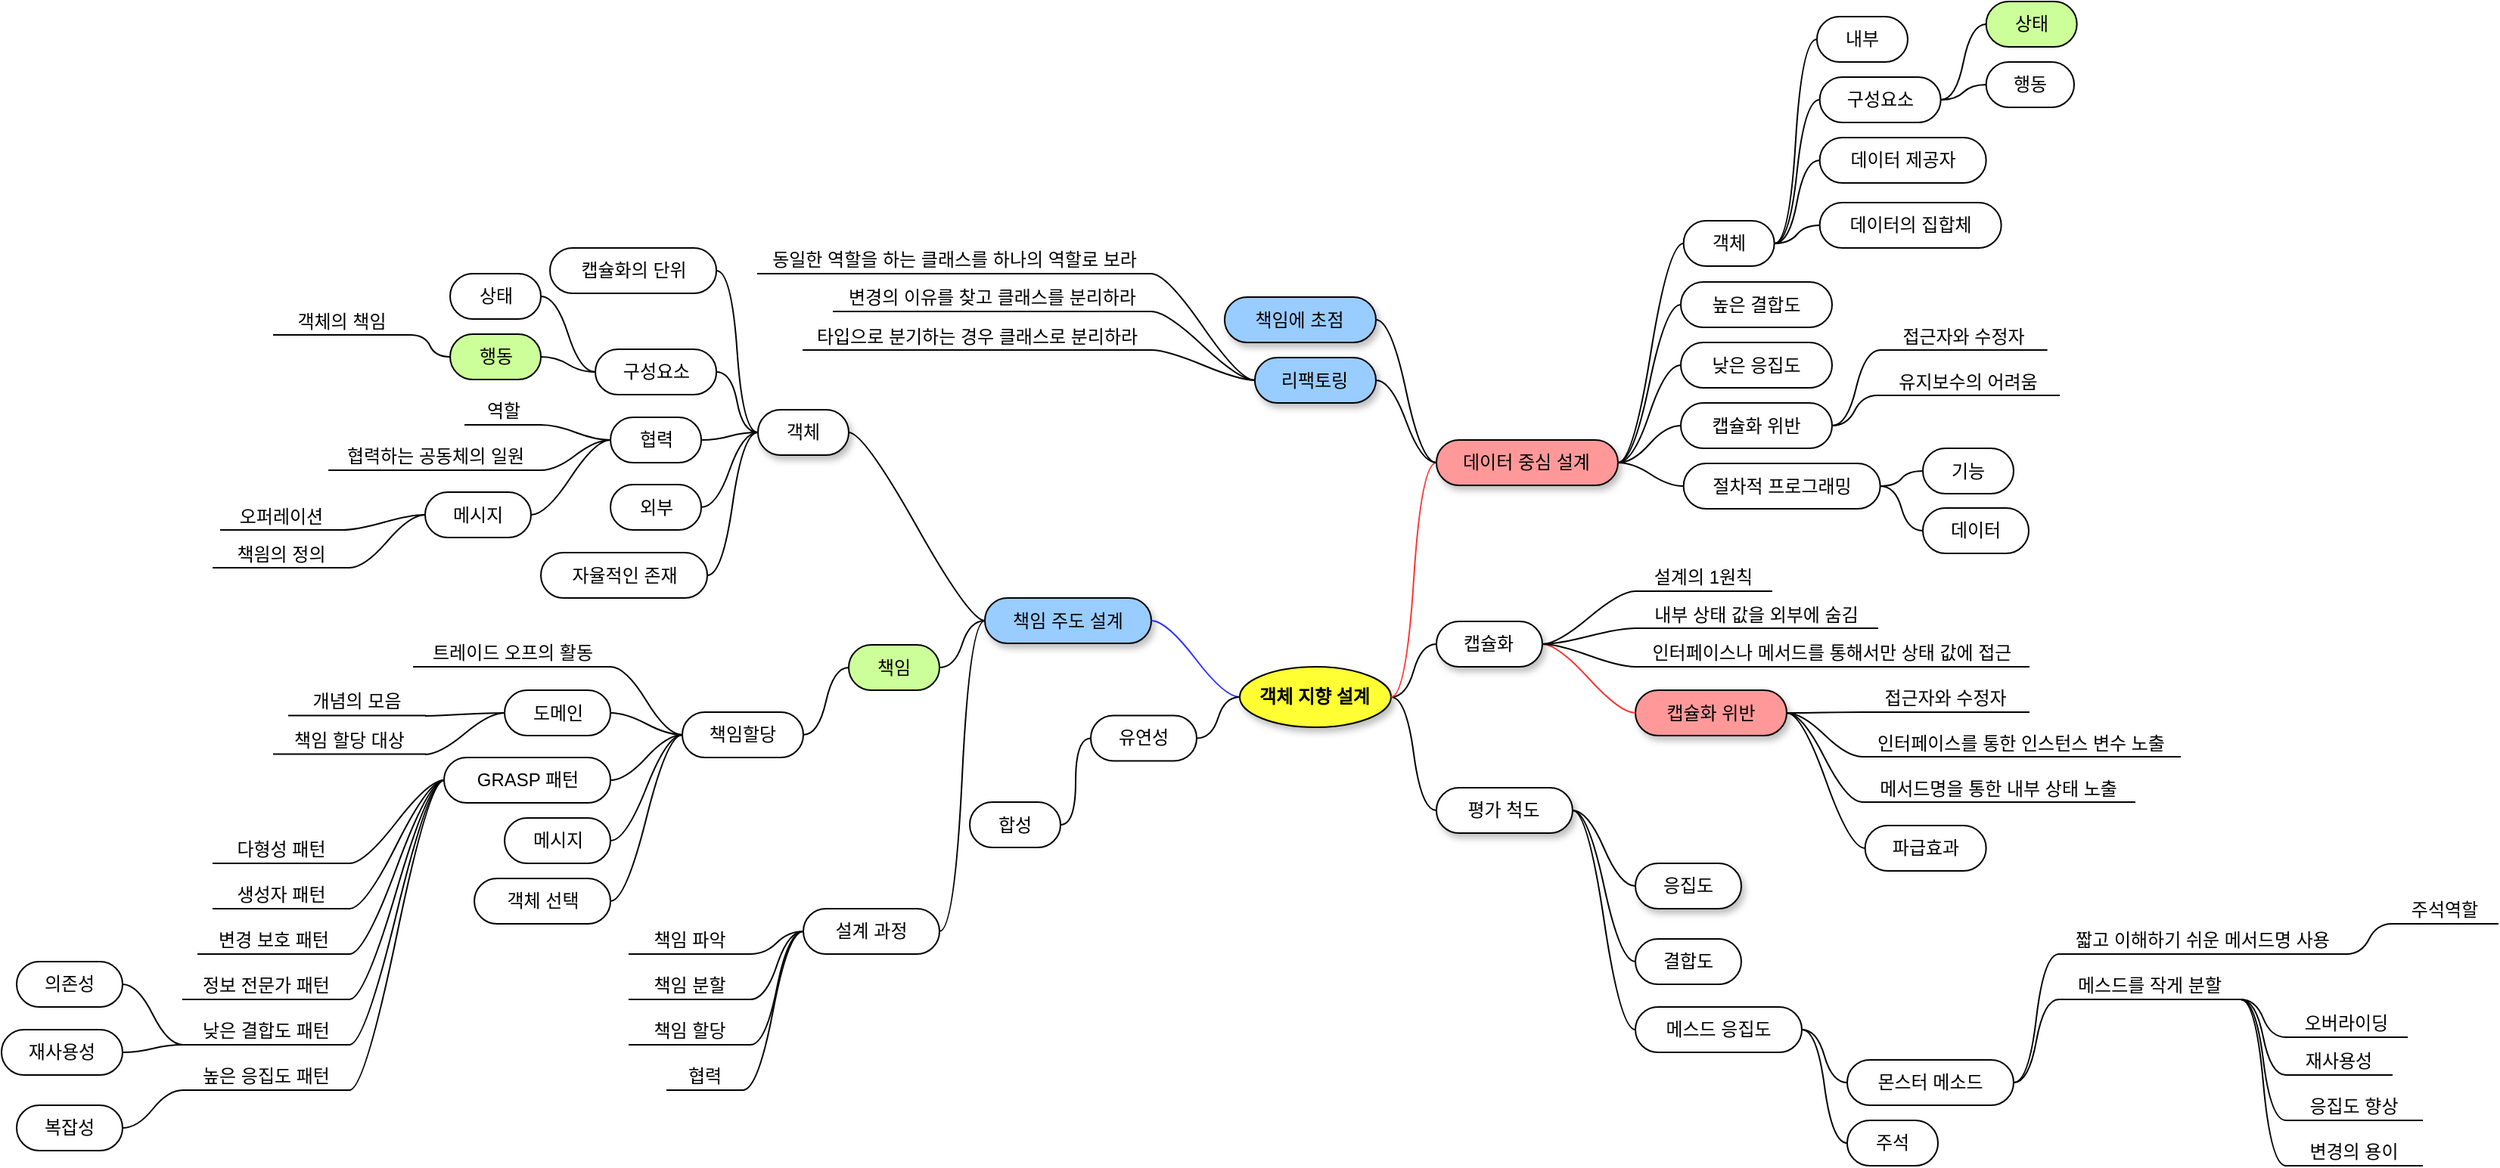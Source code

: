 <mxfile version="12.6.5" type="device"><diagram id="__2fadc-JS_HNu0wfMdH" name="페이지-1"><mxGraphModel dx="2013" dy="680" grid="1" gridSize="10" guides="1" tooltips="1" connect="1" arrows="1" fold="1" page="1" pageScale="1" pageWidth="827" pageHeight="1169" math="0" shadow="0"><root><mxCell id="0"/><mxCell id="1" parent="0"/><mxCell id="tMgQGZpcPDJn1_F4oKMe-5" value="&lt;b&gt;객체 지향 설계&lt;/b&gt;" style="ellipse;whiteSpace=wrap;html=1;align=center;container=1;recursiveResize=0;treeFolding=1;treeMoving=1;fillColor=#FFFF33;shadow=1;" parent="1" vertex="1"><mxGeometry x="778.47" y="540" width="100" height="40" as="geometry"/></mxCell><mxCell id="tMgQGZpcPDJn1_F4oKMe-6" value="캡슐화" style="whiteSpace=wrap;html=1;rounded=1;arcSize=50;align=center;verticalAlign=middle;container=1;recursiveResize=0;strokeWidth=1;autosize=1;spacing=4;treeFolding=1;treeMoving=1;shadow=1;" parent="1" vertex="1"><mxGeometry x="908.47" y="510" width="70" height="30" as="geometry"/></mxCell><mxCell id="tMgQGZpcPDJn1_F4oKMe-7" value="" style="edgeStyle=entityRelationEdgeStyle;startArrow=none;endArrow=none;segment=10;curved=1;exitX=1;exitY=0.5;exitDx=0;exitDy=0;" parent="1" source="tMgQGZpcPDJn1_F4oKMe-5" target="tMgQGZpcPDJn1_F4oKMe-6" edge="1"><mxGeometry relative="1" as="geometry"><mxPoint x="738.47" y="640" as="sourcePoint"/></mxGeometry></mxCell><mxCell id="tMgQGZpcPDJn1_F4oKMe-9" value="객체" style="whiteSpace=wrap;html=1;rounded=1;arcSize=50;align=center;verticalAlign=middle;container=1;recursiveResize=0;strokeWidth=1;autosize=1;spacing=4;treeFolding=1;treeMoving=1;shadow=1;" parent="1" vertex="1"><mxGeometry x="460" y="370" width="60" height="30" as="geometry"/></mxCell><mxCell id="tMgQGZpcPDJn1_F4oKMe-10" value="" style="edgeStyle=entityRelationEdgeStyle;startArrow=none;endArrow=none;segment=10;curved=1;" parent="1" source="tMgQGZpcPDJn1_F4oKMe-83" target="tMgQGZpcPDJn1_F4oKMe-9" edge="1"><mxGeometry relative="1" as="geometry"><mxPoint x="738.47" y="640" as="sourcePoint"/></mxGeometry></mxCell><mxCell id="tMgQGZpcPDJn1_F4oKMe-16" value="상태" style="whiteSpace=wrap;html=1;rounded=1;arcSize=50;align=center;verticalAlign=middle;container=1;recursiveResize=0;strokeWidth=1;autosize=1;spacing=4;treeFolding=1;treeMoving=1;" parent="1" vertex="1"><mxGeometry x="256.53" y="280" width="60" height="30" as="geometry"/></mxCell><mxCell id="tMgQGZpcPDJn1_F4oKMe-17" value="" style="edgeStyle=entityRelationEdgeStyle;startArrow=none;endArrow=none;segment=10;curved=1;" parent="1" source="tMgQGZpcPDJn1_F4oKMe-59" target="tMgQGZpcPDJn1_F4oKMe-16" edge="1"><mxGeometry relative="1" as="geometry"><mxPoint x="416.53" y="510" as="sourcePoint"/></mxGeometry></mxCell><mxCell id="tMgQGZpcPDJn1_F4oKMe-21" value="설계의 1원칙" style="whiteSpace=wrap;html=1;shape=partialRectangle;top=0;left=0;bottom=1;right=0;points=[[0,1],[1,1]];strokeColor=#000000;fillColor=none;align=center;verticalAlign=bottom;routingCenterY=0.5;snapToPoint=1;container=1;recursiveResize=0;autosize=1;treeFolding=1;treeMoving=1;" parent="1" vertex="1"><mxGeometry x="1040" y="470" width="90" height="20" as="geometry"/></mxCell><mxCell id="tMgQGZpcPDJn1_F4oKMe-22" value="" style="edgeStyle=entityRelationEdgeStyle;startArrow=none;endArrow=none;segment=10;curved=1;exitX=1;exitY=0.5;exitDx=0;exitDy=0;" parent="1" source="tMgQGZpcPDJn1_F4oKMe-6" target="tMgQGZpcPDJn1_F4oKMe-21" edge="1"><mxGeometry relative="1" as="geometry"><mxPoint x="525" y="640" as="sourcePoint"/></mxGeometry></mxCell><mxCell id="tMgQGZpcPDJn1_F4oKMe-23" value="행동" style="whiteSpace=wrap;html=1;rounded=1;arcSize=50;align=center;verticalAlign=middle;container=1;recursiveResize=0;strokeWidth=1;autosize=1;spacing=4;treeFolding=1;treeMoving=1;fillColor=#CCFF99;" parent="1" vertex="1"><mxGeometry x="256.53" y="320" width="60" height="30" as="geometry"/></mxCell><mxCell id="tMgQGZpcPDJn1_F4oKMe-24" value="" style="edgeStyle=entityRelationEdgeStyle;startArrow=none;endArrow=none;segment=10;curved=1;" parent="1" source="tMgQGZpcPDJn1_F4oKMe-59" target="tMgQGZpcPDJn1_F4oKMe-23" edge="1"><mxGeometry relative="1" as="geometry"><mxPoint x="326.53" y="510" as="sourcePoint"/></mxGeometry></mxCell><mxCell id="tMgQGZpcPDJn1_F4oKMe-25" value="캡슐화 위반" style="whiteSpace=wrap;html=1;rounded=1;arcSize=50;align=center;verticalAlign=middle;container=1;recursiveResize=0;strokeWidth=1;autosize=1;spacing=4;treeFolding=1;treeMoving=1;fillColor=#FF9999;shadow=1;" parent="1" vertex="1"><mxGeometry x="1040" y="555.5" width="100" height="30" as="geometry"/></mxCell><mxCell id="tMgQGZpcPDJn1_F4oKMe-26" value="" style="edgeStyle=entityRelationEdgeStyle;startArrow=none;endArrow=none;segment=10;curved=1;strokeColor=#FF3333;" parent="1" source="tMgQGZpcPDJn1_F4oKMe-6" target="tMgQGZpcPDJn1_F4oKMe-25" edge="1"><mxGeometry relative="1" as="geometry"><mxPoint x="545" y="640" as="sourcePoint"/></mxGeometry></mxCell><mxCell id="tMgQGZpcPDJn1_F4oKMe-27" value="접근자와 수정자" style="whiteSpace=wrap;html=1;shape=partialRectangle;top=0;left=0;bottom=1;right=0;points=[[0,1],[1,1]];strokeColor=#000000;fillColor=none;align=center;verticalAlign=bottom;routingCenterY=0.5;snapToPoint=1;container=1;recursiveResize=0;autosize=1;treeFolding=1;treeMoving=1;" parent="1" vertex="1"><mxGeometry x="1190" y="550" width="110" height="20" as="geometry"/></mxCell><mxCell id="tMgQGZpcPDJn1_F4oKMe-28" value="" style="edgeStyle=entityRelationEdgeStyle;startArrow=none;endArrow=none;segment=10;curved=1;" parent="1" source="tMgQGZpcPDJn1_F4oKMe-25" target="tMgQGZpcPDJn1_F4oKMe-27" edge="1"><mxGeometry relative="1" as="geometry"><mxPoint x="1155.0" y="605" as="sourcePoint"/></mxGeometry></mxCell><mxCell id="tMgQGZpcPDJn1_F4oKMe-34" value="책임" style="whiteSpace=wrap;html=1;rounded=1;arcSize=50;align=center;verticalAlign=middle;container=1;recursiveResize=0;strokeWidth=1;autosize=1;spacing=4;treeFolding=1;treeMoving=1;fillColor=#CCFF99;" parent="1" vertex="1"><mxGeometry x="520" y="525.5" width="60" height="30" as="geometry"/></mxCell><mxCell id="tMgQGZpcPDJn1_F4oKMe-35" value="" style="edgeStyle=entityRelationEdgeStyle;startArrow=none;endArrow=none;segment=10;curved=1;" parent="1" source="tMgQGZpcPDJn1_F4oKMe-83" target="tMgQGZpcPDJn1_F4oKMe-34" edge="1"><mxGeometry relative="1" as="geometry"><mxPoint x="545" y="680" as="sourcePoint"/></mxGeometry></mxCell><mxCell id="tMgQGZpcPDJn1_F4oKMe-36" value="인터페이스를 통한 인스턴스 변수 노출" style="whiteSpace=wrap;html=1;shape=partialRectangle;top=0;left=0;bottom=1;right=0;points=[[0,1],[1,1]];strokeColor=#000000;fillColor=none;align=center;verticalAlign=bottom;routingCenterY=0.5;snapToPoint=1;container=1;recursiveResize=0;autosize=1;treeFolding=1;treeMoving=1;" parent="1" vertex="1"><mxGeometry x="1190" y="579.5" width="210" height="20" as="geometry"/></mxCell><mxCell id="tMgQGZpcPDJn1_F4oKMe-37" value="" style="edgeStyle=entityRelationEdgeStyle;startArrow=none;endArrow=none;segment=10;curved=1;" parent="1" source="tMgQGZpcPDJn1_F4oKMe-25" target="tMgQGZpcPDJn1_F4oKMe-36" edge="1"><mxGeometry relative="1" as="geometry"><mxPoint x="1155.0" y="605" as="sourcePoint"/></mxGeometry></mxCell><mxCell id="tMgQGZpcPDJn1_F4oKMe-38" value="메서드명을 통한 내부 상태 노출" style="whiteSpace=wrap;html=1;shape=partialRectangle;top=0;left=0;bottom=1;right=0;points=[[0,1],[1,1]];strokeColor=#000000;fillColor=none;align=center;verticalAlign=bottom;routingCenterY=0.5;snapToPoint=1;container=1;recursiveResize=0;autosize=1;treeFolding=1;treeMoving=1;" parent="1" vertex="1"><mxGeometry x="1190" y="609.5" width="180" height="20" as="geometry"/></mxCell><mxCell id="tMgQGZpcPDJn1_F4oKMe-39" value="" style="edgeStyle=entityRelationEdgeStyle;startArrow=none;endArrow=none;segment=10;curved=1;" parent="1" source="tMgQGZpcPDJn1_F4oKMe-25" target="tMgQGZpcPDJn1_F4oKMe-38" edge="1"><mxGeometry relative="1" as="geometry"><mxPoint x="1155.0" y="605" as="sourcePoint"/></mxGeometry></mxCell><mxCell id="tMgQGZpcPDJn1_F4oKMe-44" value="평가 척도" style="whiteSpace=wrap;html=1;rounded=1;arcSize=50;align=center;verticalAlign=middle;container=1;recursiveResize=0;strokeWidth=1;autosize=1;spacing=4;treeFolding=1;treeMoving=1;shadow=1;" parent="1" vertex="1"><mxGeometry x="908.47" y="620" width="90" height="30" as="geometry"/></mxCell><mxCell id="tMgQGZpcPDJn1_F4oKMe-45" value="" style="edgeStyle=entityRelationEdgeStyle;startArrow=none;endArrow=none;segment=10;curved=1;" parent="1" source="tMgQGZpcPDJn1_F4oKMe-5" target="tMgQGZpcPDJn1_F4oKMe-44" edge="1"><mxGeometry relative="1" as="geometry"><mxPoint x="545" y="690" as="sourcePoint"/></mxGeometry></mxCell><mxCell id="tMgQGZpcPDJn1_F4oKMe-46" value="응집도" style="whiteSpace=wrap;html=1;rounded=1;arcSize=50;align=center;verticalAlign=middle;container=1;recursiveResize=0;strokeWidth=1;autosize=1;spacing=4;treeFolding=1;treeMoving=1;shadow=1;" parent="1" vertex="1"><mxGeometry x="1040" y="670" width="70" height="30" as="geometry"/></mxCell><mxCell id="tMgQGZpcPDJn1_F4oKMe-48" value="" style="edgeStyle=entityRelationEdgeStyle;startArrow=none;endArrow=none;segment=10;curved=1;" parent="1" source="tMgQGZpcPDJn1_F4oKMe-44" target="tMgQGZpcPDJn1_F4oKMe-46" edge="1"><mxGeometry relative="1" as="geometry"><mxPoint x="1015" y="610" as="sourcePoint"/><mxPoint x="841.53" y="638" as="targetPoint"/></mxGeometry></mxCell><mxCell id="tMgQGZpcPDJn1_F4oKMe-50" value="결합도" style="whiteSpace=wrap;html=1;rounded=1;arcSize=50;align=center;verticalAlign=middle;container=1;recursiveResize=0;strokeWidth=1;autosize=1;spacing=4;treeFolding=1;treeMoving=1;shadow=0;fillColor=#FFFFFF;" parent="1" vertex="1"><mxGeometry x="1040" y="720" width="70" height="30" as="geometry"/></mxCell><mxCell id="tMgQGZpcPDJn1_F4oKMe-51" value="" style="edgeStyle=entityRelationEdgeStyle;startArrow=none;endArrow=none;segment=10;curved=1;shadow=0;fillColor=#FFFFFF;" parent="1" source="tMgQGZpcPDJn1_F4oKMe-44" target="tMgQGZpcPDJn1_F4oKMe-50" edge="1"><mxGeometry relative="1" as="geometry"><mxPoint x="1015" y="610" as="sourcePoint"/></mxGeometry></mxCell><mxCell id="tMgQGZpcPDJn1_F4oKMe-53" value="데이터 중심 설계" style="whiteSpace=wrap;html=1;rounded=1;arcSize=50;align=center;verticalAlign=middle;container=1;recursiveResize=0;strokeWidth=1;autosize=1;spacing=4;treeFolding=1;treeMoving=1;shadow=1;fillColor=#FF9999;" parent="1" vertex="1"><mxGeometry x="908.47" y="390" width="120" height="30" as="geometry"/></mxCell><mxCell id="tMgQGZpcPDJn1_F4oKMe-54" value="" style="edgeStyle=entityRelationEdgeStyle;startArrow=none;endArrow=none;segment=10;curved=1;shadow=0;fillColor=#FFFFFF;strokeColor=#FF3333;" parent="1" source="tMgQGZpcPDJn1_F4oKMe-5" target="tMgQGZpcPDJn1_F4oKMe-53" edge="1"><mxGeometry relative="1" as="geometry"><mxPoint x="545" y="790" as="sourcePoint"/></mxGeometry></mxCell><mxCell id="tMgQGZpcPDJn1_F4oKMe-59" value="구성요소" style="whiteSpace=wrap;html=1;rounded=1;arcSize=50;align=center;verticalAlign=middle;container=1;recursiveResize=0;strokeWidth=1;autosize=1;spacing=4;treeFolding=1;treeMoving=1;shadow=0;fillColor=#FFFFFF;" parent="1" vertex="1"><mxGeometry x="352.53" y="330" width="80" height="30" as="geometry"/></mxCell><mxCell id="tMgQGZpcPDJn1_F4oKMe-60" value="" style="edgeStyle=entityRelationEdgeStyle;startArrow=none;endArrow=none;segment=10;curved=1;shadow=0;fillColor=#FFFFFF;" parent="1" source="tMgQGZpcPDJn1_F4oKMe-9" target="tMgQGZpcPDJn1_F4oKMe-59" edge="1"><mxGeometry relative="1" as="geometry"><mxPoint x="246.53" y="780" as="sourcePoint"/></mxGeometry></mxCell><mxCell id="tMgQGZpcPDJn1_F4oKMe-73" value="접근자와 수정자" style="whiteSpace=wrap;html=1;shape=partialRectangle;top=0;left=0;bottom=1;right=0;points=[[0,1],[1,1]];strokeColor=#000000;fillColor=none;align=center;verticalAlign=bottom;routingCenterY=0.5;snapToPoint=1;container=1;recursiveResize=0;autosize=1;treeFolding=1;treeMoving=1;shadow=0;" parent="1" vertex="1"><mxGeometry x="1201.83" y="310.5" width="110" height="20" as="geometry"/></mxCell><mxCell id="tMgQGZpcPDJn1_F4oKMe-74" value="" style="edgeStyle=entityRelationEdgeStyle;startArrow=none;endArrow=none;segment=10;curved=1;shadow=0;fillColor=#FFFFFF;" parent="1" source="AirpD_H9qfmRNHtaHbfO-63" target="tMgQGZpcPDJn1_F4oKMe-73" edge="1"><mxGeometry relative="1" as="geometry"><mxPoint x="1025" y="363.793" as="sourcePoint"/></mxGeometry></mxCell><mxCell id="tMgQGZpcPDJn1_F4oKMe-80" value="" style="edgeStyle=entityRelationEdgeStyle;startArrow=none;endArrow=none;segment=10;curved=1;shadow=0;fillColor=#FFFFFF;" parent="1" edge="1"><mxGeometry relative="1" as="geometry"><mxPoint x="581" y="555" as="sourcePoint"/></mxGeometry></mxCell><mxCell id="tMgQGZpcPDJn1_F4oKMe-83" value="책임 주도 설계" style="whiteSpace=wrap;html=1;rounded=1;arcSize=50;align=center;verticalAlign=middle;container=1;recursiveResize=0;strokeWidth=1;autosize=1;spacing=4;treeFolding=1;treeMoving=1;shadow=1;fillColor=#99CCFF;" parent="1" vertex="1"><mxGeometry x="610" y="494.5" width="110" height="30" as="geometry"/></mxCell><mxCell id="tMgQGZpcPDJn1_F4oKMe-84" value="" style="edgeStyle=entityRelationEdgeStyle;startArrow=none;endArrow=none;segment=10;curved=1;shadow=0;fillColor=#FFFFFF;strokeColor=#3333FF;" parent="1" source="tMgQGZpcPDJn1_F4oKMe-5" target="tMgQGZpcPDJn1_F4oKMe-83" edge="1"><mxGeometry relative="1" as="geometry"><mxPoint x="425" y="770" as="sourcePoint"/></mxGeometry></mxCell><mxCell id="tMgQGZpcPDJn1_F4oKMe-92" value="유지보수의 어려움" style="whiteSpace=wrap;html=1;shape=partialRectangle;top=0;left=0;bottom=1;right=0;points=[[0,1],[1,1]];strokeColor=#000000;fillColor=none;align=center;verticalAlign=bottom;routingCenterY=0.5;snapToPoint=1;container=1;recursiveResize=0;autosize=1;treeFolding=1;treeMoving=1;shadow=0;" parent="1" vertex="1"><mxGeometry x="1200" y="340.5" width="120" height="20" as="geometry"/></mxCell><mxCell id="tMgQGZpcPDJn1_F4oKMe-93" value="" style="edgeStyle=entityRelationEdgeStyle;startArrow=none;endArrow=none;segment=10;curved=1;shadow=0;fillColor=#FFFFFF;" parent="1" source="AirpD_H9qfmRNHtaHbfO-63" target="tMgQGZpcPDJn1_F4oKMe-92" edge="1"><mxGeometry relative="1" as="geometry"><mxPoint x="503.17" y="795.5" as="sourcePoint"/></mxGeometry></mxCell><mxCell id="tMgQGZpcPDJn1_F4oKMe-94" value="책임할당" style="whiteSpace=wrap;html=1;rounded=1;arcSize=50;align=center;verticalAlign=middle;container=1;recursiveResize=0;strokeWidth=1;autosize=1;spacing=4;treeFolding=1;treeMoving=1;shadow=0;fillColor=#FFFFFF;" parent="1" vertex="1"><mxGeometry x="410" y="570" width="80" height="30" as="geometry"/></mxCell><mxCell id="tMgQGZpcPDJn1_F4oKMe-95" value="" style="edgeStyle=entityRelationEdgeStyle;startArrow=none;endArrow=none;segment=10;curved=1;shadow=0;fillColor=#FFFFFF;" parent="1" source="tMgQGZpcPDJn1_F4oKMe-34" target="tMgQGZpcPDJn1_F4oKMe-94" edge="1"><mxGeometry relative="1" as="geometry"><mxPoint x="435" y="830" as="sourcePoint"/></mxGeometry></mxCell><mxCell id="tMgQGZpcPDJn1_F4oKMe-97" value="트레이드 오프의 활동" style="whiteSpace=wrap;html=1;shape=partialRectangle;top=0;left=0;bottom=1;right=0;points=[[0,1],[1,1]];strokeColor=#000000;fillColor=none;align=center;verticalAlign=bottom;routingCenterY=0.5;snapToPoint=1;container=1;recursiveResize=0;autosize=1;treeFolding=1;treeMoving=1;shadow=0;" parent="1" vertex="1"><mxGeometry x="232.53" y="520" width="130" height="20" as="geometry"/></mxCell><mxCell id="tMgQGZpcPDJn1_F4oKMe-98" value="" style="edgeStyle=entityRelationEdgeStyle;startArrow=none;endArrow=none;segment=10;curved=1;shadow=0;fillColor=#FFFFFF;" parent="1" source="tMgQGZpcPDJn1_F4oKMe-94" target="tMgQGZpcPDJn1_F4oKMe-97" edge="1"><mxGeometry relative="1" as="geometry"><mxPoint x="450" y="800" as="sourcePoint"/></mxGeometry></mxCell><mxCell id="tMgQGZpcPDJn1_F4oKMe-99" value="GRASP 패턴" style="whiteSpace=wrap;html=1;rounded=1;arcSize=50;align=center;verticalAlign=middle;container=1;recursiveResize=0;strokeWidth=1;autosize=1;spacing=4;treeFolding=1;treeMoving=1;shadow=0;fillColor=#FFFFFF;" parent="1" vertex="1"><mxGeometry x="252.53" y="600" width="110" height="30" as="geometry"/></mxCell><mxCell id="tMgQGZpcPDJn1_F4oKMe-100" value="" style="edgeStyle=entityRelationEdgeStyle;startArrow=none;endArrow=none;segment=10;curved=1;shadow=0;fillColor=#FFFFFF;" parent="1" source="tMgQGZpcPDJn1_F4oKMe-94" target="tMgQGZpcPDJn1_F4oKMe-99" edge="1"><mxGeometry relative="1" as="geometry"><mxPoint x="450" y="800" as="sourcePoint"/></mxGeometry></mxCell><mxCell id="tMgQGZpcPDJn1_F4oKMe-106" value="생성자 패턴" style="whiteSpace=wrap;html=1;shape=partialRectangle;top=0;left=0;bottom=1;right=0;points=[[0,1],[1,1]];strokeColor=#000000;fillColor=none;align=center;verticalAlign=bottom;routingCenterY=0.5;snapToPoint=1;container=1;recursiveResize=0;autosize=1;treeFolding=1;treeMoving=1;shadow=0;" parent="1" vertex="1"><mxGeometry x="100" y="680" width="90" height="20" as="geometry"/></mxCell><mxCell id="tMgQGZpcPDJn1_F4oKMe-107" value="" style="edgeStyle=entityRelationEdgeStyle;startArrow=none;endArrow=none;segment=10;curved=1;shadow=0;fillColor=#FFFFFF;" parent="1" source="tMgQGZpcPDJn1_F4oKMe-99" target="tMgQGZpcPDJn1_F4oKMe-106" edge="1"><mxGeometry relative="1" as="geometry"><mxPoint x="450" y="830" as="sourcePoint"/></mxGeometry></mxCell><mxCell id="tMgQGZpcPDJn1_F4oKMe-108" value="다형성 패턴" style="whiteSpace=wrap;html=1;shape=partialRectangle;top=0;left=0;bottom=1;right=0;points=[[0,1],[1,1]];strokeColor=#000000;fillColor=none;align=center;verticalAlign=bottom;routingCenterY=0.5;snapToPoint=1;container=1;recursiveResize=0;autosize=1;treeFolding=1;treeMoving=1;shadow=0;" parent="1" vertex="1"><mxGeometry x="100" y="650" width="90" height="20" as="geometry"/></mxCell><mxCell id="tMgQGZpcPDJn1_F4oKMe-109" value="" style="edgeStyle=entityRelationEdgeStyle;startArrow=none;endArrow=none;segment=10;curved=1;shadow=0;fillColor=#FFFFFF;" parent="1" source="tMgQGZpcPDJn1_F4oKMe-99" target="tMgQGZpcPDJn1_F4oKMe-108" edge="1"><mxGeometry relative="1" as="geometry"><mxPoint x="410" y="890" as="sourcePoint"/></mxGeometry></mxCell><mxCell id="tMgQGZpcPDJn1_F4oKMe-110" value="변경 보호 패턴" style="whiteSpace=wrap;html=1;shape=partialRectangle;top=0;left=0;bottom=1;right=0;points=[[0,1],[1,1]];strokeColor=#000000;fillColor=none;align=center;verticalAlign=bottom;routingCenterY=0.5;snapToPoint=1;container=1;recursiveResize=0;autosize=1;treeFolding=1;treeMoving=1;shadow=0;" parent="1" vertex="1"><mxGeometry x="90" y="710" width="100" height="20" as="geometry"/></mxCell><mxCell id="tMgQGZpcPDJn1_F4oKMe-111" value="" style="edgeStyle=entityRelationEdgeStyle;startArrow=none;endArrow=none;segment=10;curved=1;shadow=0;fillColor=#FFFFFF;" parent="1" source="tMgQGZpcPDJn1_F4oKMe-99" target="tMgQGZpcPDJn1_F4oKMe-110" edge="1"><mxGeometry relative="1" as="geometry"><mxPoint x="390" y="950" as="sourcePoint"/></mxGeometry></mxCell><mxCell id="tMgQGZpcPDJn1_F4oKMe-118" value="협력" style="whiteSpace=wrap;html=1;rounded=1;arcSize=50;align=center;verticalAlign=middle;container=1;recursiveResize=0;strokeWidth=1;autosize=1;spacing=4;treeFolding=1;treeMoving=1;shadow=0;fillColor=#FFFFFF;" parent="1" vertex="1"><mxGeometry x="362.53" y="375" width="60" height="30" as="geometry"/></mxCell><mxCell id="tMgQGZpcPDJn1_F4oKMe-119" value="" style="edgeStyle=entityRelationEdgeStyle;startArrow=none;endArrow=none;segment=10;curved=1;shadow=0;fillColor=#FFFFFF;" parent="1" source="tMgQGZpcPDJn1_F4oKMe-9" target="tMgQGZpcPDJn1_F4oKMe-118" edge="1"><mxGeometry relative="1" as="geometry"><mxPoint x="10" y="810" as="sourcePoint"/></mxGeometry></mxCell><mxCell id="tMgQGZpcPDJn1_F4oKMe-120" value="메시지" style="whiteSpace=wrap;html=1;rounded=1;arcSize=50;align=center;verticalAlign=middle;container=1;recursiveResize=0;strokeWidth=1;autosize=1;spacing=4;treeFolding=1;treeMoving=1;shadow=0;fillColor=#FFFFFF;" parent="1" vertex="1"><mxGeometry x="240" y="424.5" width="70" height="30" as="geometry"/></mxCell><mxCell id="tMgQGZpcPDJn1_F4oKMe-121" value="" style="edgeStyle=entityRelationEdgeStyle;startArrow=none;endArrow=none;segment=10;curved=1;shadow=0;fillColor=#FFFFFF;" parent="1" source="tMgQGZpcPDJn1_F4oKMe-118" target="tMgQGZpcPDJn1_F4oKMe-120" edge="1"><mxGeometry relative="1" as="geometry"><mxPoint x="10" y="810" as="sourcePoint"/></mxGeometry></mxCell><mxCell id="tMgQGZpcPDJn1_F4oKMe-125" value="설계 과정" style="whiteSpace=wrap;html=1;rounded=1;arcSize=50;align=center;verticalAlign=middle;container=1;recursiveResize=0;strokeWidth=1;autosize=1;spacing=4;treeFolding=1;treeMoving=1;shadow=0;fillColor=#FFFFFF;" parent="1" vertex="1"><mxGeometry x="490" y="700" width="90" height="30" as="geometry"/></mxCell><mxCell id="tMgQGZpcPDJn1_F4oKMe-126" value="" style="edgeStyle=entityRelationEdgeStyle;startArrow=none;endArrow=none;segment=10;curved=1;shadow=0;fillColor=#FFFFFF;" parent="1" source="tMgQGZpcPDJn1_F4oKMe-83" target="tMgQGZpcPDJn1_F4oKMe-125" edge="1"><mxGeometry relative="1" as="geometry"><mxPoint x="230" y="980" as="sourcePoint"/></mxGeometry></mxCell><mxCell id="tMgQGZpcPDJn1_F4oKMe-127" value="책임 파악" style="whiteSpace=wrap;html=1;shape=partialRectangle;top=0;left=0;bottom=1;right=0;points=[[0,1],[1,1]];strokeColor=#000000;fillColor=none;align=center;verticalAlign=bottom;routingCenterY=0.5;snapToPoint=1;container=1;recursiveResize=0;autosize=1;treeFolding=1;treeMoving=1;shadow=0;" parent="1" vertex="1"><mxGeometry x="375" y="710" width="80" height="20" as="geometry"/></mxCell><mxCell id="tMgQGZpcPDJn1_F4oKMe-128" value="" style="edgeStyle=entityRelationEdgeStyle;startArrow=none;endArrow=none;segment=10;curved=1;shadow=0;fillColor=#FFFFFF;" parent="1" source="tMgQGZpcPDJn1_F4oKMe-125" target="tMgQGZpcPDJn1_F4oKMe-127" edge="1"><mxGeometry relative="1" as="geometry"><mxPoint x="235" y="1000" as="sourcePoint"/></mxGeometry></mxCell><mxCell id="tMgQGZpcPDJn1_F4oKMe-130" value="책임 분할" style="whiteSpace=wrap;html=1;shape=partialRectangle;top=0;left=0;bottom=1;right=0;points=[[0,1],[1,1]];strokeColor=#000000;fillColor=none;align=center;verticalAlign=bottom;routingCenterY=0.5;snapToPoint=1;container=1;recursiveResize=0;autosize=1;treeFolding=1;treeMoving=1;shadow=0;" parent="1" vertex="1"><mxGeometry x="375" y="740" width="80" height="20" as="geometry"/></mxCell><mxCell id="tMgQGZpcPDJn1_F4oKMe-131" value="" style="edgeStyle=entityRelationEdgeStyle;startArrow=none;endArrow=none;segment=10;curved=1;shadow=0;fillColor=#FFFFFF;" parent="1" source="tMgQGZpcPDJn1_F4oKMe-125" target="tMgQGZpcPDJn1_F4oKMe-130" edge="1"><mxGeometry relative="1" as="geometry"><mxPoint x="898.47" y="880" as="sourcePoint"/></mxGeometry></mxCell><mxCell id="tMgQGZpcPDJn1_F4oKMe-132" value="책임 할당" style="whiteSpace=wrap;html=1;shape=partialRectangle;top=0;left=0;bottom=1;right=0;points=[[0,1],[1,1]];strokeColor=#000000;fillColor=none;align=center;verticalAlign=bottom;routingCenterY=0.5;snapToPoint=1;container=1;recursiveResize=0;autosize=1;treeFolding=1;treeMoving=1;shadow=0;" parent="1" vertex="1"><mxGeometry x="375" y="770" width="80" height="20" as="geometry"/></mxCell><mxCell id="tMgQGZpcPDJn1_F4oKMe-133" value="" style="edgeStyle=entityRelationEdgeStyle;startArrow=none;endArrow=none;segment=10;curved=1;shadow=0;fillColor=#FFFFFF;" parent="1" source="tMgQGZpcPDJn1_F4oKMe-125" target="tMgQGZpcPDJn1_F4oKMe-132" edge="1"><mxGeometry relative="1" as="geometry"><mxPoint x="890" y="920" as="sourcePoint"/></mxGeometry></mxCell><mxCell id="tMgQGZpcPDJn1_F4oKMe-134" value="협력" style="whiteSpace=wrap;html=1;shape=partialRectangle;top=0;left=0;bottom=1;right=0;points=[[0,1],[1,1]];strokeColor=#000000;fillColor=none;align=center;verticalAlign=bottom;routingCenterY=0.5;snapToPoint=1;container=1;recursiveResize=0;autosize=1;treeFolding=1;treeMoving=1;shadow=0;" parent="1" vertex="1"><mxGeometry x="400" y="800" width="50" height="20" as="geometry"/></mxCell><mxCell id="tMgQGZpcPDJn1_F4oKMe-135" value="" style="edgeStyle=entityRelationEdgeStyle;startArrow=none;endArrow=none;segment=10;curved=1;shadow=0;fillColor=#FFFFFF;" parent="1" source="tMgQGZpcPDJn1_F4oKMe-125" target="tMgQGZpcPDJn1_F4oKMe-134" edge="1"><mxGeometry relative="1" as="geometry"><mxPoint x="890" y="960" as="sourcePoint"/></mxGeometry></mxCell><mxCell id="tMgQGZpcPDJn1_F4oKMe-148" value="정보 전문가 패턴" style="whiteSpace=wrap;html=1;shape=partialRectangle;top=0;left=0;bottom=1;right=0;points=[[0,1],[1,1]];strokeColor=#000000;fillColor=none;align=center;verticalAlign=bottom;routingCenterY=0.5;snapToPoint=1;container=1;recursiveResize=0;autosize=1;treeFolding=1;treeMoving=1;shadow=0;" parent="1" vertex="1"><mxGeometry x="80" y="740" width="110" height="20" as="geometry"/></mxCell><mxCell id="tMgQGZpcPDJn1_F4oKMe-149" value="" style="edgeStyle=entityRelationEdgeStyle;startArrow=none;endArrow=none;segment=10;curved=1;shadow=0;fillColor=#FFFFFF;" parent="1" source="tMgQGZpcPDJn1_F4oKMe-99" target="tMgQGZpcPDJn1_F4oKMe-148" edge="1"><mxGeometry relative="1" as="geometry"><mxPoint x="240" y="1010" as="sourcePoint"/></mxGeometry></mxCell><mxCell id="tMgQGZpcPDJn1_F4oKMe-157" value="리팩토링" style="whiteSpace=wrap;html=1;rounded=1;arcSize=50;align=center;verticalAlign=middle;container=1;recursiveResize=0;strokeWidth=1;autosize=1;spacing=4;treeFolding=1;treeMoving=1;shadow=1;fillColor=#99CCFF;" parent="1" vertex="1"><mxGeometry x="788.47" y="335.5" width="80" height="30" as="geometry"/></mxCell><mxCell id="tMgQGZpcPDJn1_F4oKMe-158" value="" style="edgeStyle=entityRelationEdgeStyle;startArrow=none;endArrow=none;segment=10;curved=1;shadow=0;fillColor=#FFFFFF;" parent="1" source="tMgQGZpcPDJn1_F4oKMe-53" target="tMgQGZpcPDJn1_F4oKMe-157" edge="1"><mxGeometry relative="1" as="geometry"><mxPoint x="862.47" y="717" as="sourcePoint"/></mxGeometry></mxCell><mxCell id="tMgQGZpcPDJn1_F4oKMe-159" value="몬스터 메소드" style="whiteSpace=wrap;html=1;rounded=1;arcSize=50;align=center;verticalAlign=middle;container=1;recursiveResize=0;strokeWidth=1;autosize=1;spacing=4;treeFolding=1;treeMoving=1;shadow=0;fillColor=#FFFFFF;" parent="1" vertex="1"><mxGeometry x="1180" y="800" width="110" height="30" as="geometry"/></mxCell><mxCell id="tMgQGZpcPDJn1_F4oKMe-160" value="" style="edgeStyle=entityRelationEdgeStyle;startArrow=none;endArrow=none;segment=10;curved=1;shadow=0;fillColor=#FFFFFF;" parent="1" source="AirpD_H9qfmRNHtaHbfO-126" target="tMgQGZpcPDJn1_F4oKMe-159" edge="1"><mxGeometry relative="1" as="geometry"><mxPoint x="310" y="950" as="sourcePoint"/></mxGeometry></mxCell><mxCell id="tMgQGZpcPDJn1_F4oKMe-162" value="역할" style="whiteSpace=wrap;html=1;shape=partialRectangle;top=0;left=0;bottom=1;right=0;points=[[0,1],[1,1]];strokeColor=#000000;fillColor=none;align=center;verticalAlign=bottom;routingCenterY=0.5;snapToPoint=1;container=1;recursiveResize=0;autosize=1;treeFolding=1;treeMoving=1;shadow=0;" parent="1" vertex="1"><mxGeometry x="266.53" y="360" width="50" height="20" as="geometry"/></mxCell><mxCell id="tMgQGZpcPDJn1_F4oKMe-163" value="" style="edgeStyle=entityRelationEdgeStyle;startArrow=none;endArrow=none;segment=10;curved=1;shadow=0;fillColor=#FFFFFF;" parent="1" source="tMgQGZpcPDJn1_F4oKMe-118" target="tMgQGZpcPDJn1_F4oKMe-162" edge="1"><mxGeometry relative="1" as="geometry"><mxPoint x="371.53" y="260" as="sourcePoint"/></mxGeometry></mxCell><mxCell id="tMgQGZpcPDJn1_F4oKMe-164" value="협력하는 공동체의 일원" style="whiteSpace=wrap;html=1;shape=partialRectangle;top=0;left=0;bottom=1;right=0;points=[[0,1],[1,1]];strokeColor=#000000;fillColor=none;align=center;verticalAlign=bottom;routingCenterY=0.5;snapToPoint=1;container=1;recursiveResize=0;autosize=1;treeFolding=1;treeMoving=1;shadow=0;" parent="1" vertex="1"><mxGeometry x="176.53" y="390" width="140" height="20" as="geometry"/></mxCell><mxCell id="tMgQGZpcPDJn1_F4oKMe-165" value="" style="edgeStyle=entityRelationEdgeStyle;startArrow=none;endArrow=none;segment=10;curved=1;shadow=0;fillColor=#FFFFFF;" parent="1" source="tMgQGZpcPDJn1_F4oKMe-118" target="tMgQGZpcPDJn1_F4oKMe-164" edge="1"><mxGeometry relative="1" as="geometry"><mxPoint x="91.53" y="820" as="sourcePoint"/></mxGeometry></mxCell><mxCell id="AirpD_H9qfmRNHtaHbfO-2" value="내부 상태 값을 외부에 숨김" style="whiteSpace=wrap;html=1;shape=partialRectangle;top=0;left=0;bottom=1;right=0;points=[[0,1],[1,1]];strokeColor=#000000;fillColor=none;align=center;verticalAlign=bottom;routingCenterY=0.5;snapToPoint=1;container=1;recursiveResize=0;autosize=1;treeFolding=1;treeMoving=1;" vertex="1" parent="1"><mxGeometry x="1040" y="494.5" width="160" height="20" as="geometry"/></mxCell><mxCell id="AirpD_H9qfmRNHtaHbfO-3" value="" style="edgeStyle=entityRelationEdgeStyle;startArrow=none;endArrow=none;segment=10;curved=1;" edge="1" target="AirpD_H9qfmRNHtaHbfO-2" parent="1" source="tMgQGZpcPDJn1_F4oKMe-6"><mxGeometry relative="1" as="geometry"><mxPoint x="1041.83" y="540" as="sourcePoint"/></mxGeometry></mxCell><mxCell id="AirpD_H9qfmRNHtaHbfO-5" value="인터페이스나 메서드를 통해서만 상태 값에 접근" style="whiteSpace=wrap;html=1;shape=partialRectangle;top=0;left=0;bottom=1;right=0;points=[[0,1],[1,1]];strokeColor=#000000;fillColor=none;align=center;verticalAlign=bottom;routingCenterY=0.5;snapToPoint=1;container=1;recursiveResize=0;autosize=1;treeFolding=1;treeMoving=1;" vertex="1" parent="1"><mxGeometry x="1040" y="520" width="260" height="20" as="geometry"/></mxCell><mxCell id="AirpD_H9qfmRNHtaHbfO-6" value="" style="edgeStyle=entityRelationEdgeStyle;startArrow=none;endArrow=none;segment=10;curved=1;" edge="1" target="AirpD_H9qfmRNHtaHbfO-5" parent="1" source="tMgQGZpcPDJn1_F4oKMe-6"><mxGeometry relative="1" as="geometry"><mxPoint x="1015" y="560.5" as="sourcePoint"/></mxGeometry></mxCell><mxCell id="AirpD_H9qfmRNHtaHbfO-11" value="자율적인 존재" style="whiteSpace=wrap;html=1;rounded=1;arcSize=50;align=center;verticalAlign=middle;container=1;recursiveResize=0;strokeWidth=1;autosize=1;spacing=4;treeFolding=1;treeMoving=1;" vertex="1" parent="1"><mxGeometry x="316.53" y="464.5" width="110" height="30" as="geometry"/></mxCell><mxCell id="AirpD_H9qfmRNHtaHbfO-12" value="" style="edgeStyle=entityRelationEdgeStyle;startArrow=none;endArrow=none;segment=10;curved=1;shadow=0;strokeColor=#000000;" edge="1" target="AirpD_H9qfmRNHtaHbfO-11" parent="1" source="tMgQGZpcPDJn1_F4oKMe-9"><mxGeometry relative="1" as="geometry"><mxPoint x="320.53" y="300" as="sourcePoint"/></mxGeometry></mxCell><mxCell id="AirpD_H9qfmRNHtaHbfO-13" value="오퍼레이션" style="whiteSpace=wrap;html=1;shape=partialRectangle;top=0;left=0;bottom=1;right=0;points=[[0,1],[1,1]];strokeColor=#000000;fillColor=none;align=center;verticalAlign=bottom;routingCenterY=0.5;snapToPoint=1;container=1;recursiveResize=0;autosize=1;treeFolding=1;treeMoving=1;" vertex="1" parent="1"><mxGeometry x="105" y="429.5" width="80" height="20" as="geometry"/></mxCell><mxCell id="AirpD_H9qfmRNHtaHbfO-14" value="" style="edgeStyle=entityRelationEdgeStyle;startArrow=none;endArrow=none;segment=10;curved=1;shadow=0;strokeColor=#000000;" edge="1" target="AirpD_H9qfmRNHtaHbfO-13" parent="1" source="tMgQGZpcPDJn1_F4oKMe-120"><mxGeometry relative="1" as="geometry"><mxPoint x="65" y="464.5" as="sourcePoint"/></mxGeometry></mxCell><mxCell id="AirpD_H9qfmRNHtaHbfO-17" value="책읨의 정의" style="whiteSpace=wrap;html=1;shape=partialRectangle;top=0;left=0;bottom=1;right=0;points=[[0,1],[1,1]];strokeColor=#000000;fillColor=none;align=center;verticalAlign=bottom;routingCenterY=0.5;snapToPoint=1;container=1;recursiveResize=0;autosize=1;treeFolding=1;treeMoving=1;" vertex="1" parent="1"><mxGeometry x="100" y="454.5" width="90" height="20" as="geometry"/></mxCell><mxCell id="AirpD_H9qfmRNHtaHbfO-18" value="" style="edgeStyle=entityRelationEdgeStyle;startArrow=none;endArrow=none;segment=10;curved=1;shadow=0;strokeColor=#000000;" edge="1" target="AirpD_H9qfmRNHtaHbfO-17" parent="1" source="tMgQGZpcPDJn1_F4oKMe-120"><mxGeometry relative="1" as="geometry"><mxPoint x="80" y="499" as="sourcePoint"/></mxGeometry></mxCell><mxCell id="AirpD_H9qfmRNHtaHbfO-21" value="높은 결합도" style="whiteSpace=wrap;html=1;rounded=1;arcSize=50;align=center;verticalAlign=middle;container=1;recursiveResize=0;strokeWidth=1;autosize=1;spacing=4;treeFolding=1;treeMoving=1;" vertex="1" parent="1"><mxGeometry x="1070" y="285.5" width="100" height="30" as="geometry"/></mxCell><mxCell id="AirpD_H9qfmRNHtaHbfO-22" value="" style="edgeStyle=entityRelationEdgeStyle;startArrow=none;endArrow=none;segment=10;curved=1;shadow=0;strokeColor=#000000;" edge="1" target="AirpD_H9qfmRNHtaHbfO-21" parent="1" source="tMgQGZpcPDJn1_F4oKMe-53"><mxGeometry relative="1" as="geometry"><mxPoint x="827" y="315.5" as="sourcePoint"/></mxGeometry></mxCell><mxCell id="AirpD_H9qfmRNHtaHbfO-29" value="낮은 응집도" style="whiteSpace=wrap;html=1;rounded=1;arcSize=50;align=center;verticalAlign=middle;container=1;recursiveResize=0;strokeWidth=1;autosize=1;spacing=4;treeFolding=1;treeMoving=1;" vertex="1" parent="1"><mxGeometry x="1070" y="325.5" width="100" height="30" as="geometry"/></mxCell><mxCell id="AirpD_H9qfmRNHtaHbfO-30" value="" style="edgeStyle=entityRelationEdgeStyle;startArrow=none;endArrow=none;segment=10;curved=1;shadow=0;strokeColor=#000000;" edge="1" target="AirpD_H9qfmRNHtaHbfO-29" parent="1" source="tMgQGZpcPDJn1_F4oKMe-53"><mxGeometry relative="1" as="geometry"><mxPoint x="853" y="351.5" as="sourcePoint"/></mxGeometry></mxCell><mxCell id="AirpD_H9qfmRNHtaHbfO-31" value="파급효과" style="whiteSpace=wrap;html=1;rounded=1;arcSize=50;align=center;verticalAlign=middle;container=1;recursiveResize=0;strokeWidth=1;autosize=1;spacing=4;treeFolding=1;treeMoving=1;" vertex="1" parent="1"><mxGeometry x="1191.83" y="645" width="80" height="30" as="geometry"/></mxCell><mxCell id="AirpD_H9qfmRNHtaHbfO-32" value="" style="edgeStyle=entityRelationEdgeStyle;startArrow=none;endArrow=none;segment=10;curved=1;shadow=0;strokeColor=#000000;" edge="1" target="AirpD_H9qfmRNHtaHbfO-31" parent="1" source="tMgQGZpcPDJn1_F4oKMe-25"><mxGeometry relative="1" as="geometry"><mxPoint x="1049.83" y="655" as="sourcePoint"/></mxGeometry></mxCell><mxCell id="AirpD_H9qfmRNHtaHbfO-33" value="객체" style="whiteSpace=wrap;html=1;rounded=1;arcSize=50;align=center;verticalAlign=middle;container=1;recursiveResize=0;strokeWidth=1;autosize=1;spacing=4;treeFolding=1;treeMoving=1;" vertex="1" parent="1"><mxGeometry x="1071.83" y="245" width="60" height="30" as="geometry"/></mxCell><mxCell id="AirpD_H9qfmRNHtaHbfO-34" value="" style="edgeStyle=entityRelationEdgeStyle;startArrow=none;endArrow=none;segment=10;curved=1;shadow=0;strokeColor=#000000;" edge="1" target="AirpD_H9qfmRNHtaHbfO-33" parent="1" source="tMgQGZpcPDJn1_F4oKMe-53"><mxGeometry relative="1" as="geometry"><mxPoint x="766.47" y="363.5" as="sourcePoint"/></mxGeometry></mxCell><mxCell id="AirpD_H9qfmRNHtaHbfO-36" value="" style="edgeStyle=entityRelationEdgeStyle;startArrow=none;endArrow=none;segment=10;curved=1;shadow=0;strokeColor=#000000;" edge="1" target="AirpD_H9qfmRNHtaHbfO-35" parent="1" source="AirpD_H9qfmRNHtaHbfO-33"><mxGeometry relative="1" as="geometry"><mxPoint x="810" y="380" as="sourcePoint"/></mxGeometry></mxCell><mxCell id="AirpD_H9qfmRNHtaHbfO-35" value="데이터 제공자" style="whiteSpace=wrap;html=1;rounded=1;arcSize=50;align=center;verticalAlign=middle;container=1;recursiveResize=0;strokeWidth=1;autosize=1;spacing=4;treeFolding=1;treeMoving=1;" vertex="1" parent="1"><mxGeometry x="1161.83" y="190" width="110" height="30" as="geometry"/></mxCell><mxCell id="AirpD_H9qfmRNHtaHbfO-37" value="상태" style="whiteSpace=wrap;html=1;rounded=1;arcSize=50;align=center;verticalAlign=middle;container=1;recursiveResize=0;strokeWidth=1;autosize=1;spacing=4;treeFolding=1;treeMoving=1;fillColor=#CCFF99;" vertex="1" parent="1"><mxGeometry x="1271.83" y="100" width="60" height="30" as="geometry"/></mxCell><mxCell id="AirpD_H9qfmRNHtaHbfO-38" value="" style="edgeStyle=entityRelationEdgeStyle;startArrow=none;endArrow=none;segment=10;curved=1;shadow=0;strokeColor=#000000;" edge="1" target="AirpD_H9qfmRNHtaHbfO-37" parent="1" source="AirpD_H9qfmRNHtaHbfO-39"><mxGeometry relative="1" as="geometry"><mxPoint x="892.47" y="270" as="sourcePoint"/></mxGeometry></mxCell><mxCell id="AirpD_H9qfmRNHtaHbfO-39" value="구성요소" style="whiteSpace=wrap;html=1;rounded=1;arcSize=50;align=center;verticalAlign=middle;container=1;recursiveResize=0;strokeWidth=1;autosize=1;spacing=4;treeFolding=1;treeMoving=1;fillColor=#FFFFFF;" vertex="1" parent="1"><mxGeometry x="1161.83" y="150" width="80" height="30" as="geometry"/></mxCell><mxCell id="AirpD_H9qfmRNHtaHbfO-40" value="" style="edgeStyle=entityRelationEdgeStyle;startArrow=none;endArrow=none;segment=10;curved=1;shadow=0;strokeColor=#000000;" edge="1" target="AirpD_H9qfmRNHtaHbfO-39" parent="1" source="AirpD_H9qfmRNHtaHbfO-33"><mxGeometry relative="1" as="geometry"><mxPoint x="810" y="470" as="sourcePoint"/></mxGeometry></mxCell><mxCell id="AirpD_H9qfmRNHtaHbfO-41" value="행동" style="whiteSpace=wrap;html=1;rounded=1;arcSize=50;align=center;verticalAlign=middle;container=1;recursiveResize=0;strokeWidth=1;autosize=1;spacing=4;treeFolding=1;treeMoving=1;fillColor=#FFFFFF;" vertex="1" parent="1"><mxGeometry x="1271.83" y="140" width="58.17" height="30" as="geometry"/></mxCell><mxCell id="AirpD_H9qfmRNHtaHbfO-42" value="" style="edgeStyle=entityRelationEdgeStyle;startArrow=none;endArrow=none;segment=10;curved=1;shadow=0;strokeColor=#000000;" edge="1" target="AirpD_H9qfmRNHtaHbfO-41" parent="1" source="AirpD_H9qfmRNHtaHbfO-39"><mxGeometry relative="1" as="geometry"><mxPoint x="1250" y="180" as="sourcePoint"/></mxGeometry></mxCell><mxCell id="AirpD_H9qfmRNHtaHbfO-43" value="절차적 프로그래밍" style="whiteSpace=wrap;html=1;rounded=1;arcSize=50;align=center;verticalAlign=middle;container=1;recursiveResize=0;strokeWidth=1;autosize=1;spacing=4;treeFolding=1;treeMoving=1;fillColor=#FFFFFF;" vertex="1" parent="1"><mxGeometry x="1071.83" y="405.5" width="130" height="30" as="geometry"/></mxCell><mxCell id="AirpD_H9qfmRNHtaHbfO-44" value="" style="edgeStyle=entityRelationEdgeStyle;startArrow=none;endArrow=none;segment=10;curved=1;shadow=0;strokeColor=#000000;" edge="1" target="AirpD_H9qfmRNHtaHbfO-43" parent="1" source="tMgQGZpcPDJn1_F4oKMe-53"><mxGeometry relative="1" as="geometry"><mxPoint x="1230" y="340" as="sourcePoint"/></mxGeometry></mxCell><mxCell id="AirpD_H9qfmRNHtaHbfO-45" value="데이터" style="whiteSpace=wrap;html=1;rounded=1;arcSize=50;align=center;verticalAlign=middle;container=1;recursiveResize=0;strokeWidth=1;autosize=1;spacing=4;treeFolding=1;treeMoving=1;fillColor=#FFFFFF;" vertex="1" parent="1"><mxGeometry x="1230" y="435" width="70" height="30" as="geometry"/></mxCell><mxCell id="AirpD_H9qfmRNHtaHbfO-46" value="" style="edgeStyle=entityRelationEdgeStyle;startArrow=none;endArrow=none;segment=10;curved=1;shadow=0;strokeColor=#000000;" edge="1" target="AirpD_H9qfmRNHtaHbfO-45" parent="1" source="AirpD_H9qfmRNHtaHbfO-43"><mxGeometry relative="1" as="geometry"><mxPoint x="1360" y="280" as="sourcePoint"/></mxGeometry></mxCell><mxCell id="AirpD_H9qfmRNHtaHbfO-47" value="기능" style="whiteSpace=wrap;html=1;rounded=1;arcSize=50;align=center;verticalAlign=middle;container=1;recursiveResize=0;strokeWidth=1;autosize=1;spacing=4;treeFolding=1;treeMoving=1;fillColor=#FFFFFF;" vertex="1" parent="1"><mxGeometry x="1230" y="395.5" width="60" height="30" as="geometry"/></mxCell><mxCell id="AirpD_H9qfmRNHtaHbfO-48" value="" style="edgeStyle=entityRelationEdgeStyle;startArrow=none;endArrow=none;segment=10;curved=1;shadow=0;strokeColor=#000000;" edge="1" target="AirpD_H9qfmRNHtaHbfO-47" parent="1" source="AirpD_H9qfmRNHtaHbfO-43"><mxGeometry relative="1" as="geometry"><mxPoint x="1380" y="312.5" as="sourcePoint"/></mxGeometry></mxCell><mxCell id="AirpD_H9qfmRNHtaHbfO-50" value="데이터의 집합체" style="whiteSpace=wrap;html=1;rounded=1;arcSize=50;align=center;verticalAlign=middle;container=1;recursiveResize=0;strokeWidth=1;autosize=1;spacing=4;treeFolding=1;treeMoving=1;shadow=0;fillColor=#FFFFFF;" vertex="1" parent="1"><mxGeometry x="1161.83" y="233" width="120" height="30" as="geometry"/></mxCell><mxCell id="AirpD_H9qfmRNHtaHbfO-51" value="" style="edgeStyle=entityRelationEdgeStyle;startArrow=none;endArrow=none;segment=10;curved=1;shadow=0;strokeColor=#000000;fillColor=#FFFFFF;" edge="1" target="AirpD_H9qfmRNHtaHbfO-50" parent="1" source="AirpD_H9qfmRNHtaHbfO-33"><mxGeometry relative="1" as="geometry"><mxPoint x="1161.83" y="275" as="sourcePoint"/></mxGeometry></mxCell><mxCell id="AirpD_H9qfmRNHtaHbfO-55" value="내부" style="whiteSpace=wrap;html=1;rounded=1;arcSize=50;align=center;verticalAlign=middle;container=1;recursiveResize=0;strokeWidth=1;autosize=1;spacing=4;treeFolding=1;treeMoving=1;shadow=0;fillColor=#FFFFFF;" vertex="1" parent="1"><mxGeometry x="1160" y="110" width="60" height="30" as="geometry"/></mxCell><mxCell id="AirpD_H9qfmRNHtaHbfO-56" value="" style="edgeStyle=entityRelationEdgeStyle;startArrow=none;endArrow=none;segment=10;curved=1;shadow=0;strokeColor=#000000;fillColor=#FFFFFF;exitX=1;exitY=0.5;exitDx=0;exitDy=0;" edge="1" target="AirpD_H9qfmRNHtaHbfO-55" parent="1" source="AirpD_H9qfmRNHtaHbfO-33"><mxGeometry relative="1" as="geometry"><mxPoint x="730" y="230" as="sourcePoint"/></mxGeometry></mxCell><mxCell id="AirpD_H9qfmRNHtaHbfO-57" value="외부" style="whiteSpace=wrap;html=1;rounded=1;arcSize=50;align=center;verticalAlign=middle;container=1;recursiveResize=0;strokeWidth=1;autosize=1;spacing=4;treeFolding=1;treeMoving=1;shadow=0;fillColor=#FFFFFF;" vertex="1" parent="1"><mxGeometry x="362.53" y="419.5" width="60" height="30" as="geometry"/></mxCell><mxCell id="AirpD_H9qfmRNHtaHbfO-58" value="" style="edgeStyle=entityRelationEdgeStyle;startArrow=none;endArrow=none;segment=10;curved=1;shadow=0;strokeColor=#000000;fillColor=#FFFFFF;" edge="1" target="AirpD_H9qfmRNHtaHbfO-57" parent="1" source="tMgQGZpcPDJn1_F4oKMe-9"><mxGeometry relative="1" as="geometry"><mxPoint x="70" y="854.5" as="sourcePoint"/></mxGeometry></mxCell><mxCell id="AirpD_H9qfmRNHtaHbfO-63" value="캡슐화 위반" style="whiteSpace=wrap;html=1;rounded=1;arcSize=50;align=center;verticalAlign=middle;container=1;recursiveResize=0;strokeWidth=1;autosize=1;spacing=4;treeFolding=1;treeMoving=1;shadow=0;fillColor=#FFFFFF;" vertex="1" parent="1"><mxGeometry x="1070" y="365.5" width="100" height="30" as="geometry"/></mxCell><mxCell id="AirpD_H9qfmRNHtaHbfO-64" value="" style="edgeStyle=entityRelationEdgeStyle;startArrow=none;endArrow=none;segment=10;curved=1;shadow=0;strokeColor=#000000;fillColor=#FFFFFF;" edge="1" target="AirpD_H9qfmRNHtaHbfO-63" parent="1" source="tMgQGZpcPDJn1_F4oKMe-53"><mxGeometry relative="1" as="geometry"><mxPoint x="1049.83" y="335.5" as="sourcePoint"/></mxGeometry></mxCell><mxCell id="AirpD_H9qfmRNHtaHbfO-69" value="책임에 초점" style="whiteSpace=wrap;html=1;rounded=1;arcSize=50;align=center;verticalAlign=middle;container=1;recursiveResize=0;strokeWidth=1;autosize=1;spacing=4;treeFolding=1;treeMoving=1;shadow=1;fillColor=#99CCFF;" vertex="1" parent="1"><mxGeometry x="768.47" y="295.5" width="100" height="30" as="geometry"/></mxCell><mxCell id="AirpD_H9qfmRNHtaHbfO-70" value="" style="edgeStyle=entityRelationEdgeStyle;startArrow=none;endArrow=none;segment=10;curved=1;shadow=0;strokeColor=#000000;fillColor=#FFFFFF;" edge="1" target="AirpD_H9qfmRNHtaHbfO-69" parent="1" source="tMgQGZpcPDJn1_F4oKMe-53"><mxGeometry relative="1" as="geometry"><mxPoint x="860" y="360.5" as="sourcePoint"/></mxGeometry></mxCell><mxCell id="AirpD_H9qfmRNHtaHbfO-72" value="객체의 책임" style="whiteSpace=wrap;html=1;shape=partialRectangle;top=0;left=0;bottom=1;right=0;points=[[0,1],[1,1]];strokeColor=#000000;fillColor=none;align=center;verticalAlign=bottom;routingCenterY=0.5;snapToPoint=1;container=1;recursiveResize=0;autosize=1;treeFolding=1;treeMoving=1;shadow=0;" vertex="1" parent="1"><mxGeometry x="140" y="300.5" width="90" height="20" as="geometry"/></mxCell><mxCell id="AirpD_H9qfmRNHtaHbfO-73" value="" style="edgeStyle=entityRelationEdgeStyle;startArrow=none;endArrow=none;segment=10;curved=1;shadow=0;strokeColor=#000000;fillColor=#FFFFFF;" edge="1" target="AirpD_H9qfmRNHtaHbfO-72" parent="1" source="tMgQGZpcPDJn1_F4oKMe-23"><mxGeometry relative="1" as="geometry"><mxPoint x="85" y="350" as="sourcePoint"/></mxGeometry></mxCell><mxCell id="AirpD_H9qfmRNHtaHbfO-74" value="도메인" style="whiteSpace=wrap;html=1;rounded=1;arcSize=50;align=center;verticalAlign=middle;container=1;recursiveResize=0;strokeWidth=1;autosize=1;spacing=4;treeFolding=1;treeMoving=1;shadow=0;fillColor=#FFFFFF;" vertex="1" parent="1"><mxGeometry x="292.53" y="555.5" width="70" height="30" as="geometry"/></mxCell><mxCell id="AirpD_H9qfmRNHtaHbfO-75" value="" style="edgeStyle=entityRelationEdgeStyle;startArrow=none;endArrow=none;segment=10;curved=1;shadow=0;strokeColor=#000000;fillColor=#FFFFFF;" edge="1" target="AirpD_H9qfmRNHtaHbfO-74" parent="1" source="tMgQGZpcPDJn1_F4oKMe-94"><mxGeometry relative="1" as="geometry"><mxPoint x="60" y="890" as="sourcePoint"/></mxGeometry></mxCell><mxCell id="AirpD_H9qfmRNHtaHbfO-76" value="개념의 모음" style="whiteSpace=wrap;html=1;shape=partialRectangle;top=0;left=0;bottom=1;right=0;points=[[0,1],[1,1]];strokeColor=#000000;fillColor=none;align=center;verticalAlign=bottom;routingCenterY=0.5;snapToPoint=1;container=1;recursiveResize=0;autosize=1;treeFolding=1;treeMoving=1;shadow=0;" vertex="1" parent="1"><mxGeometry x="150" y="552.25" width="90" height="20" as="geometry"/></mxCell><mxCell id="AirpD_H9qfmRNHtaHbfO-77" value="" style="edgeStyle=entityRelationEdgeStyle;startArrow=none;endArrow=none;segment=10;curved=1;shadow=0;strokeColor=#000000;fillColor=#FFFFFF;" edge="1" target="AirpD_H9qfmRNHtaHbfO-76" parent="1" source="AirpD_H9qfmRNHtaHbfO-74"><mxGeometry relative="1" as="geometry"><mxPoint x="60" y="890" as="sourcePoint"/></mxGeometry></mxCell><mxCell id="AirpD_H9qfmRNHtaHbfO-78" value="책임 할당 대상" style="whiteSpace=wrap;html=1;shape=partialRectangle;top=0;left=0;bottom=1;right=0;points=[[0,1],[1,1]];strokeColor=#000000;fillColor=none;align=center;verticalAlign=bottom;routingCenterY=0.5;snapToPoint=1;container=1;recursiveResize=0;autosize=1;treeFolding=1;treeMoving=1;shadow=0;" vertex="1" parent="1"><mxGeometry x="140" y="577.75" width="100" height="20" as="geometry"/></mxCell><mxCell id="AirpD_H9qfmRNHtaHbfO-79" value="" style="edgeStyle=entityRelationEdgeStyle;startArrow=none;endArrow=none;segment=10;curved=1;shadow=0;strokeColor=#000000;fillColor=#FFFFFF;" edge="1" target="AirpD_H9qfmRNHtaHbfO-78" parent="1" source="AirpD_H9qfmRNHtaHbfO-74"><mxGeometry relative="1" as="geometry"><mxPoint x="20" y="950" as="sourcePoint"/></mxGeometry></mxCell><mxCell id="AirpD_H9qfmRNHtaHbfO-80" value="메시지" style="whiteSpace=wrap;html=1;rounded=1;arcSize=50;align=center;verticalAlign=middle;container=1;recursiveResize=0;strokeWidth=1;autosize=1;spacing=4;treeFolding=1;treeMoving=1;shadow=0;fillColor=#FFFFFF;" vertex="1" parent="1"><mxGeometry x="292.53" y="640" width="70" height="30" as="geometry"/></mxCell><mxCell id="AirpD_H9qfmRNHtaHbfO-81" value="" style="edgeStyle=entityRelationEdgeStyle;startArrow=none;endArrow=none;segment=10;curved=1;shadow=0;strokeColor=#000000;fillColor=#FFFFFF;" edge="1" target="AirpD_H9qfmRNHtaHbfO-80" parent="1" source="tMgQGZpcPDJn1_F4oKMe-94"><mxGeometry relative="1" as="geometry"><mxPoint x="60" y="890" as="sourcePoint"/></mxGeometry></mxCell><mxCell id="AirpD_H9qfmRNHtaHbfO-82" value="객체 선택" style="whiteSpace=wrap;html=1;rounded=1;arcSize=50;align=center;verticalAlign=middle;container=1;recursiveResize=0;strokeWidth=1;autosize=1;spacing=4;treeFolding=1;treeMoving=1;shadow=0;fillColor=#FFFFFF;" vertex="1" parent="1"><mxGeometry x="272.53" y="680" width="90" height="30" as="geometry"/></mxCell><mxCell id="AirpD_H9qfmRNHtaHbfO-83" value="" style="edgeStyle=entityRelationEdgeStyle;startArrow=none;endArrow=none;segment=10;curved=1;shadow=0;strokeColor=#000000;fillColor=#FFFFFF;" edge="1" target="AirpD_H9qfmRNHtaHbfO-82" parent="1" source="tMgQGZpcPDJn1_F4oKMe-94"><mxGeometry relative="1" as="geometry"><mxPoint x="60" y="890" as="sourcePoint"/></mxGeometry></mxCell><mxCell id="AirpD_H9qfmRNHtaHbfO-87" value="캡슐화의 단위" style="whiteSpace=wrap;html=1;rounded=1;arcSize=50;align=center;verticalAlign=middle;container=1;recursiveResize=0;strokeWidth=1;autosize=1;spacing=4;treeFolding=1;treeMoving=1;shadow=0;fillColor=#FFFFFF;" vertex="1" parent="1"><mxGeometry x="322.53" y="263" width="110" height="30" as="geometry"/></mxCell><mxCell id="AirpD_H9qfmRNHtaHbfO-88" value="" style="edgeStyle=entityRelationEdgeStyle;startArrow=none;endArrow=none;segment=10;curved=1;shadow=0;strokeColor=#000000;fillColor=#FFFFFF;" edge="1" target="AirpD_H9qfmRNHtaHbfO-87" parent="1" source="tMgQGZpcPDJn1_F4oKMe-9"><mxGeometry relative="1" as="geometry"><mxPoint x="60" y="880" as="sourcePoint"/></mxGeometry></mxCell><mxCell id="AirpD_H9qfmRNHtaHbfO-89" value="낮은 결합도 패턴" style="whiteSpace=wrap;html=1;shape=partialRectangle;top=0;left=0;bottom=1;right=0;points=[[0,1],[1,1]];strokeColor=#000000;fillColor=none;align=center;verticalAlign=bottom;routingCenterY=0.5;snapToPoint=1;container=1;recursiveResize=0;autosize=1;treeFolding=1;treeMoving=1;shadow=0;" vertex="1" parent="1"><mxGeometry x="80" y="770" width="110" height="20" as="geometry"/></mxCell><mxCell id="AirpD_H9qfmRNHtaHbfO-90" value="" style="edgeStyle=entityRelationEdgeStyle;startArrow=none;endArrow=none;segment=10;curved=1;shadow=0;strokeColor=#000000;fillColor=#FFFFFF;" edge="1" target="AirpD_H9qfmRNHtaHbfO-89" parent="1" source="tMgQGZpcPDJn1_F4oKMe-99"><mxGeometry relative="1" as="geometry"><mxPoint x="60" y="880" as="sourcePoint"/></mxGeometry></mxCell><mxCell id="AirpD_H9qfmRNHtaHbfO-91" value="높은 응집도 패턴" style="whiteSpace=wrap;html=1;shape=partialRectangle;top=0;left=0;bottom=1;right=0;points=[[0,1],[1,1]];strokeColor=#000000;fillColor=none;align=center;verticalAlign=bottom;routingCenterY=0.5;snapToPoint=1;container=1;recursiveResize=0;autosize=1;treeFolding=1;treeMoving=1;shadow=0;" vertex="1" parent="1"><mxGeometry x="80" y="800" width="110" height="20" as="geometry"/></mxCell><mxCell id="AirpD_H9qfmRNHtaHbfO-92" value="" style="edgeStyle=entityRelationEdgeStyle;startArrow=none;endArrow=none;segment=10;curved=1;shadow=0;strokeColor=#000000;fillColor=#FFFFFF;" edge="1" target="AirpD_H9qfmRNHtaHbfO-91" parent="1" source="tMgQGZpcPDJn1_F4oKMe-99"><mxGeometry relative="1" as="geometry"><mxPoint x="20" y="940" as="sourcePoint"/></mxGeometry></mxCell><mxCell id="AirpD_H9qfmRNHtaHbfO-95" value="의존성" style="whiteSpace=wrap;html=1;rounded=1;arcSize=50;align=center;verticalAlign=middle;container=1;recursiveResize=0;strokeWidth=1;autosize=1;spacing=4;treeFolding=1;treeMoving=1;shadow=0;fillColor=#FFFFFF;" vertex="1" parent="1"><mxGeometry x="-30" y="735" width="70" height="30" as="geometry"/></mxCell><mxCell id="AirpD_H9qfmRNHtaHbfO-96" value="" style="edgeStyle=entityRelationEdgeStyle;startArrow=none;endArrow=none;segment=10;curved=1;shadow=0;strokeColor=#000000;fillColor=#FFFFFF;" edge="1" target="AirpD_H9qfmRNHtaHbfO-95" parent="1" source="AirpD_H9qfmRNHtaHbfO-89"><mxGeometry relative="1" as="geometry"><mxPoint x="40" y="880" as="sourcePoint"/></mxGeometry></mxCell><mxCell id="AirpD_H9qfmRNHtaHbfO-97" value="재사용성" style="whiteSpace=wrap;html=1;rounded=1;arcSize=50;align=center;verticalAlign=middle;container=1;recursiveResize=0;strokeWidth=1;autosize=1;spacing=4;treeFolding=1;treeMoving=1;shadow=0;fillColor=#FFFFFF;" vertex="1" parent="1"><mxGeometry x="-40" y="780" width="80" height="30" as="geometry"/></mxCell><mxCell id="AirpD_H9qfmRNHtaHbfO-98" value="" style="edgeStyle=entityRelationEdgeStyle;startArrow=none;endArrow=none;segment=10;curved=1;shadow=0;strokeColor=#000000;fillColor=#FFFFFF;" edge="1" target="AirpD_H9qfmRNHtaHbfO-97" parent="1" source="AirpD_H9qfmRNHtaHbfO-89"><mxGeometry relative="1" as="geometry"><mxPoint y="940" as="sourcePoint"/></mxGeometry></mxCell><mxCell id="AirpD_H9qfmRNHtaHbfO-99" value="복잡성" style="whiteSpace=wrap;html=1;rounded=1;arcSize=50;align=center;verticalAlign=middle;container=1;recursiveResize=0;strokeWidth=1;autosize=1;spacing=4;treeFolding=1;treeMoving=1;shadow=0;fillColor=#FFFFFF;" vertex="1" parent="1"><mxGeometry x="-30" y="830" width="70" height="30" as="geometry"/></mxCell><mxCell id="AirpD_H9qfmRNHtaHbfO-100" value="" style="edgeStyle=entityRelationEdgeStyle;startArrow=none;endArrow=none;segment=10;curved=1;shadow=0;strokeColor=#000000;fillColor=#FFFFFF;" edge="1" target="AirpD_H9qfmRNHtaHbfO-99" parent="1" source="AirpD_H9qfmRNHtaHbfO-91"><mxGeometry relative="1" as="geometry"><mxPoint x="-30" y="1000" as="sourcePoint"/></mxGeometry></mxCell><mxCell id="AirpD_H9qfmRNHtaHbfO-109" value="변경의 이유를 찾고 클래스를 분리하라" style="whiteSpace=wrap;html=1;shape=partialRectangle;top=0;left=0;bottom=1;right=0;points=[[0,1],[1,1]];strokeColor=#000000;fillColor=none;align=center;verticalAlign=bottom;routingCenterY=0.5;snapToPoint=1;container=1;recursiveResize=0;autosize=1;treeFolding=1;treeMoving=1;shadow=0;" vertex="1" parent="1"><mxGeometry x="510" y="285" width="210" height="20" as="geometry"/></mxCell><mxCell id="AirpD_H9qfmRNHtaHbfO-110" value="" style="edgeStyle=entityRelationEdgeStyle;startArrow=none;endArrow=none;segment=10;curved=1;shadow=0;strokeColor=#000000;fillColor=#FFFFFF;" edge="1" target="AirpD_H9qfmRNHtaHbfO-109" parent="1" source="tMgQGZpcPDJn1_F4oKMe-157"><mxGeometry relative="1" as="geometry"><mxPoint x="600" y="270" as="sourcePoint"/></mxGeometry></mxCell><mxCell id="AirpD_H9qfmRNHtaHbfO-111" value="타입으로 분기하는 경우 클래스로 분리하라" style="whiteSpace=wrap;html=1;shape=partialRectangle;top=0;left=0;bottom=1;right=0;points=[[0,1],[1,1]];strokeColor=#000000;fillColor=none;align=center;verticalAlign=bottom;routingCenterY=0.5;snapToPoint=1;container=1;recursiveResize=0;autosize=1;treeFolding=1;treeMoving=1;shadow=0;" vertex="1" parent="1"><mxGeometry x="490" y="310.5" width="230" height="20" as="geometry"/></mxCell><mxCell id="AirpD_H9qfmRNHtaHbfO-112" value="" style="edgeStyle=entityRelationEdgeStyle;startArrow=none;endArrow=none;segment=10;curved=1;shadow=0;strokeColor=#000000;fillColor=#FFFFFF;" edge="1" target="AirpD_H9qfmRNHtaHbfO-111" parent="1" source="tMgQGZpcPDJn1_F4oKMe-157"><mxGeometry relative="1" as="geometry"><mxPoint x="540" y="360" as="sourcePoint"/></mxGeometry></mxCell><mxCell id="AirpD_H9qfmRNHtaHbfO-115" value="동일한 역할을 하는 클래스를 하나의 역할로 보라" style="whiteSpace=wrap;html=1;shape=partialRectangle;top=0;left=0;bottom=1;right=0;points=[[0,1],[1,1]];strokeColor=#000000;fillColor=none;align=center;verticalAlign=bottom;routingCenterY=0.5;snapToPoint=1;container=1;recursiveResize=0;autosize=1;treeFolding=1;treeMoving=1;shadow=0;" vertex="1" parent="1"><mxGeometry x="460" y="260" width="260" height="20" as="geometry"/></mxCell><mxCell id="AirpD_H9qfmRNHtaHbfO-116" value="" style="edgeStyle=entityRelationEdgeStyle;startArrow=none;endArrow=none;segment=10;curved=1;shadow=0;strokeColor=#000000;fillColor=#FFFFFF;" edge="1" target="AirpD_H9qfmRNHtaHbfO-115" parent="1" source="tMgQGZpcPDJn1_F4oKMe-157"><mxGeometry relative="1" as="geometry"><mxPoint x="580" y="410" as="sourcePoint"/></mxGeometry></mxCell><mxCell id="AirpD_H9qfmRNHtaHbfO-117" value="유연성" style="whiteSpace=wrap;html=1;rounded=1;arcSize=50;align=center;verticalAlign=middle;container=1;recursiveResize=0;strokeWidth=1;autosize=1;spacing=4;treeFolding=1;treeMoving=1;shadow=0;fillColor=#FFFFFF;" vertex="1" parent="1"><mxGeometry x="680" y="572.25" width="70" height="30" as="geometry"/></mxCell><mxCell id="AirpD_H9qfmRNHtaHbfO-118" value="" style="edgeStyle=entityRelationEdgeStyle;startArrow=none;endArrow=none;segment=10;curved=1;shadow=0;strokeColor=#000000;fillColor=#FFFFFF;" edge="1" target="AirpD_H9qfmRNHtaHbfO-117" parent="1" source="tMgQGZpcPDJn1_F4oKMe-5"><mxGeometry relative="1" as="geometry"><mxPoint x="640" y="640" as="sourcePoint"/></mxGeometry></mxCell><mxCell id="AirpD_H9qfmRNHtaHbfO-119" value="합성" style="whiteSpace=wrap;html=1;rounded=1;arcSize=50;align=center;verticalAlign=middle;container=1;recursiveResize=0;strokeWidth=1;autosize=1;spacing=4;treeFolding=1;treeMoving=1;shadow=0;fillColor=#FFFFFF;" vertex="1" parent="1"><mxGeometry x="600" y="629.5" width="60" height="30" as="geometry"/></mxCell><mxCell id="AirpD_H9qfmRNHtaHbfO-120" value="" style="edgeStyle=entityRelationEdgeStyle;startArrow=none;endArrow=none;segment=10;curved=1;shadow=0;strokeColor=#000000;fillColor=#FFFFFF;" edge="1" target="AirpD_H9qfmRNHtaHbfO-119" parent="1" source="AirpD_H9qfmRNHtaHbfO-117"><mxGeometry relative="1" as="geometry"><mxPoint x="650" y="715" as="sourcePoint"/></mxGeometry></mxCell><mxCell id="AirpD_H9qfmRNHtaHbfO-126" value="메스드 응집도" style="whiteSpace=wrap;html=1;rounded=1;arcSize=50;align=center;verticalAlign=middle;container=1;recursiveResize=0;strokeWidth=1;autosize=1;spacing=4;treeFolding=1;treeMoving=1;shadow=0;fillColor=#FFFFFF;" vertex="1" parent="1"><mxGeometry x="1040" y="765" width="110" height="30" as="geometry"/></mxCell><mxCell id="AirpD_H9qfmRNHtaHbfO-127" value="" style="edgeStyle=entityRelationEdgeStyle;startArrow=none;endArrow=none;segment=10;curved=1;shadow=0;strokeColor=#000000;fillColor=#FFFFFF;" edge="1" target="AirpD_H9qfmRNHtaHbfO-126" parent="1" source="tMgQGZpcPDJn1_F4oKMe-44"><mxGeometry relative="1" as="geometry"><mxPoint x="772.47" y="690" as="sourcePoint"/></mxGeometry></mxCell><mxCell id="AirpD_H9qfmRNHtaHbfO-129" value="주석" style="whiteSpace=wrap;html=1;rounded=1;arcSize=50;align=center;verticalAlign=middle;container=1;recursiveResize=0;strokeWidth=1;autosize=1;spacing=4;treeFolding=1;treeMoving=1;shadow=0;fillColor=#FFFFFF;" vertex="1" parent="1"><mxGeometry x="1180" y="840" width="60" height="30" as="geometry"/></mxCell><mxCell id="AirpD_H9qfmRNHtaHbfO-130" value="" style="edgeStyle=entityRelationEdgeStyle;startArrow=none;endArrow=none;segment=10;curved=1;shadow=0;strokeColor=#000000;fillColor=#FFFFFF;" edge="1" target="AirpD_H9qfmRNHtaHbfO-129" parent="1" source="AirpD_H9qfmRNHtaHbfO-126"><mxGeometry relative="1" as="geometry"><mxPoint x="1108" y="930" as="sourcePoint"/></mxGeometry></mxCell><mxCell id="AirpD_H9qfmRNHtaHbfO-131" value="메스드를 작게 분할" style="whiteSpace=wrap;html=1;shape=partialRectangle;top=0;left=0;bottom=1;right=0;points=[[0,1],[1,1]];strokeColor=#000000;fillColor=none;align=center;verticalAlign=bottom;routingCenterY=0.5;snapToPoint=1;container=1;recursiveResize=0;autosize=1;treeFolding=1;treeMoving=1;shadow=0;" vertex="1" parent="1"><mxGeometry x="1320" y="740" width="120" height="20" as="geometry"/></mxCell><mxCell id="AirpD_H9qfmRNHtaHbfO-132" value="" style="edgeStyle=entityRelationEdgeStyle;startArrow=none;endArrow=none;segment=10;curved=1;shadow=0;strokeColor=#000000;fillColor=#FFFFFF;" edge="1" target="AirpD_H9qfmRNHtaHbfO-131" parent="1" source="tMgQGZpcPDJn1_F4oKMe-159"><mxGeometry relative="1" as="geometry"><mxPoint x="1300" y="780" as="sourcePoint"/></mxGeometry></mxCell><mxCell id="AirpD_H9qfmRNHtaHbfO-133" value="짧고 이해하기 쉬운 메서드명 사용" style="whiteSpace=wrap;html=1;shape=partialRectangle;top=0;left=0;bottom=1;right=0;points=[[0,1],[1,1]];strokeColor=#000000;fillColor=none;align=center;verticalAlign=bottom;routingCenterY=0.5;snapToPoint=1;container=1;recursiveResize=0;autosize=1;treeFolding=1;treeMoving=1;shadow=0;" vertex="1" parent="1"><mxGeometry x="1320" y="710" width="190" height="20" as="geometry"/></mxCell><mxCell id="AirpD_H9qfmRNHtaHbfO-134" value="" style="edgeStyle=entityRelationEdgeStyle;startArrow=none;endArrow=none;segment=10;curved=1;shadow=0;strokeColor=#000000;fillColor=#FFFFFF;" edge="1" target="AirpD_H9qfmRNHtaHbfO-133" parent="1" source="tMgQGZpcPDJn1_F4oKMe-159"><mxGeometry relative="1" as="geometry"><mxPoint x="1311.83" y="830" as="sourcePoint"/></mxGeometry></mxCell><mxCell id="AirpD_H9qfmRNHtaHbfO-135" value="재사용성" style="whiteSpace=wrap;html=1;shape=partialRectangle;top=0;left=0;bottom=1;right=0;points=[[0,1],[1,1]];strokeColor=#000000;fillColor=none;align=center;verticalAlign=bottom;routingCenterY=0.5;snapToPoint=1;container=1;recursiveResize=0;autosize=1;treeFolding=1;treeMoving=1;shadow=0;" vertex="1" parent="1"><mxGeometry x="1470" y="790" width="70" height="20" as="geometry"/></mxCell><mxCell id="AirpD_H9qfmRNHtaHbfO-136" value="" style="edgeStyle=entityRelationEdgeStyle;startArrow=none;endArrow=none;segment=10;curved=1;shadow=0;strokeColor=#000000;fillColor=#FFFFFF;exitX=1;exitY=1;exitDx=0;exitDy=0;" edge="1" target="AirpD_H9qfmRNHtaHbfO-135" parent="1" source="AirpD_H9qfmRNHtaHbfO-131"><mxGeometry relative="1" as="geometry"><mxPoint x="1510" y="780" as="sourcePoint"/></mxGeometry></mxCell><mxCell id="AirpD_H9qfmRNHtaHbfO-137" value="오버라이딩" style="whiteSpace=wrap;html=1;shape=partialRectangle;top=0;left=0;bottom=1;right=0;points=[[0,1],[1,1]];strokeColor=#000000;fillColor=none;align=center;verticalAlign=bottom;routingCenterY=0.5;snapToPoint=1;container=1;recursiveResize=0;autosize=1;treeFolding=1;treeMoving=1;shadow=0;" vertex="1" parent="1"><mxGeometry x="1470" y="765" width="80" height="20" as="geometry"/></mxCell><mxCell id="AirpD_H9qfmRNHtaHbfO-138" value="" style="edgeStyle=entityRelationEdgeStyle;startArrow=none;endArrow=none;segment=10;curved=1;shadow=0;strokeColor=#000000;fillColor=#FFFFFF;exitX=1;exitY=1;exitDx=0;exitDy=0;" edge="1" target="AirpD_H9qfmRNHtaHbfO-137" parent="1" source="AirpD_H9qfmRNHtaHbfO-131"><mxGeometry relative="1" as="geometry"><mxPoint x="1505" y="820" as="sourcePoint"/></mxGeometry></mxCell><mxCell id="AirpD_H9qfmRNHtaHbfO-139" value="주석역할" style="whiteSpace=wrap;html=1;shape=partialRectangle;top=0;left=0;bottom=1;right=0;points=[[0,1],[1,1]];strokeColor=#000000;fillColor=none;align=center;verticalAlign=bottom;routingCenterY=0.5;snapToPoint=1;container=1;recursiveResize=0;autosize=1;treeFolding=1;treeMoving=1;shadow=0;" vertex="1" parent="1"><mxGeometry x="1540" y="690" width="70" height="20" as="geometry"/></mxCell><mxCell id="AirpD_H9qfmRNHtaHbfO-140" value="" style="edgeStyle=entityRelationEdgeStyle;startArrow=none;endArrow=none;segment=10;curved=1;shadow=0;strokeColor=#000000;fillColor=#FFFFFF;" edge="1" target="AirpD_H9qfmRNHtaHbfO-139" parent="1" source="AirpD_H9qfmRNHtaHbfO-133"><mxGeometry relative="1" as="geometry"><mxPoint x="1505" y="860" as="sourcePoint"/></mxGeometry></mxCell><mxCell id="AirpD_H9qfmRNHtaHbfO-143" value="응집도 향상" style="whiteSpace=wrap;html=1;shape=partialRectangle;top=0;left=0;bottom=1;right=0;points=[[0,1],[1,1]];strokeColor=#000000;fillColor=none;align=center;verticalAlign=bottom;routingCenterY=0.5;snapToPoint=1;container=1;recursiveResize=0;autosize=1;treeFolding=1;treeMoving=1;shadow=0;" vertex="1" parent="1"><mxGeometry x="1470" y="820" width="90" height="20" as="geometry"/></mxCell><mxCell id="AirpD_H9qfmRNHtaHbfO-144" value="" style="edgeStyle=entityRelationEdgeStyle;startArrow=none;endArrow=none;segment=10;curved=1;shadow=0;strokeColor=#000000;fillColor=#FFFFFF;" edge="1" target="AirpD_H9qfmRNHtaHbfO-143" parent="1" source="AirpD_H9qfmRNHtaHbfO-131"><mxGeometry relative="1" as="geometry"><mxPoint x="1420" y="920" as="sourcePoint"/></mxGeometry></mxCell><mxCell id="AirpD_H9qfmRNHtaHbfO-145" value="변경의 용이" style="whiteSpace=wrap;html=1;shape=partialRectangle;top=0;left=0;bottom=1;right=0;points=[[0,1],[1,1]];strokeColor=#000000;fillColor=none;align=center;verticalAlign=bottom;routingCenterY=0.5;snapToPoint=1;container=1;recursiveResize=0;autosize=1;treeFolding=1;treeMoving=1;shadow=0;" vertex="1" parent="1"><mxGeometry x="1470" y="850" width="90" height="20" as="geometry"/></mxCell><mxCell id="AirpD_H9qfmRNHtaHbfO-146" value="" style="edgeStyle=entityRelationEdgeStyle;startArrow=none;endArrow=none;segment=10;curved=1;shadow=0;strokeColor=#000000;fillColor=#FFFFFF;" edge="1" target="AirpD_H9qfmRNHtaHbfO-145" parent="1" source="AirpD_H9qfmRNHtaHbfO-131"><mxGeometry relative="1" as="geometry"><mxPoint x="560" y="930" as="sourcePoint"/></mxGeometry></mxCell></root></mxGraphModel></diagram></mxfile>
